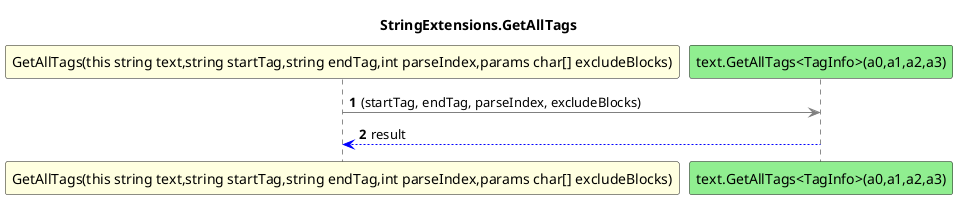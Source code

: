 @startuml StringExtensions.GetAllTags
title StringExtensions.GetAllTags
participant "GetAllTags(this string text,string startTag,string endTag,int parseIndex,params char[] excludeBlocks)" as GetAllTags_p0_p1_p2_p3_p4 #LightYellow
participant "text.GetAllTags<TagInfo>(a0,a1,a2,a3)" as text_GetAllTags_TagInfo_a0_a1_a2_a3 #LightGreen
autonumber
GetAllTags_p0_p1_p2_p3_p4 -[#grey]> text_GetAllTags_TagInfo_a0_a1_a2_a3 : (startTag, endTag, parseIndex, excludeBlocks)
text_GetAllTags_TagInfo_a0_a1_a2_a3 -[#blue]-> GetAllTags_p0_p1_p2_p3_p4 : result
@enduml
